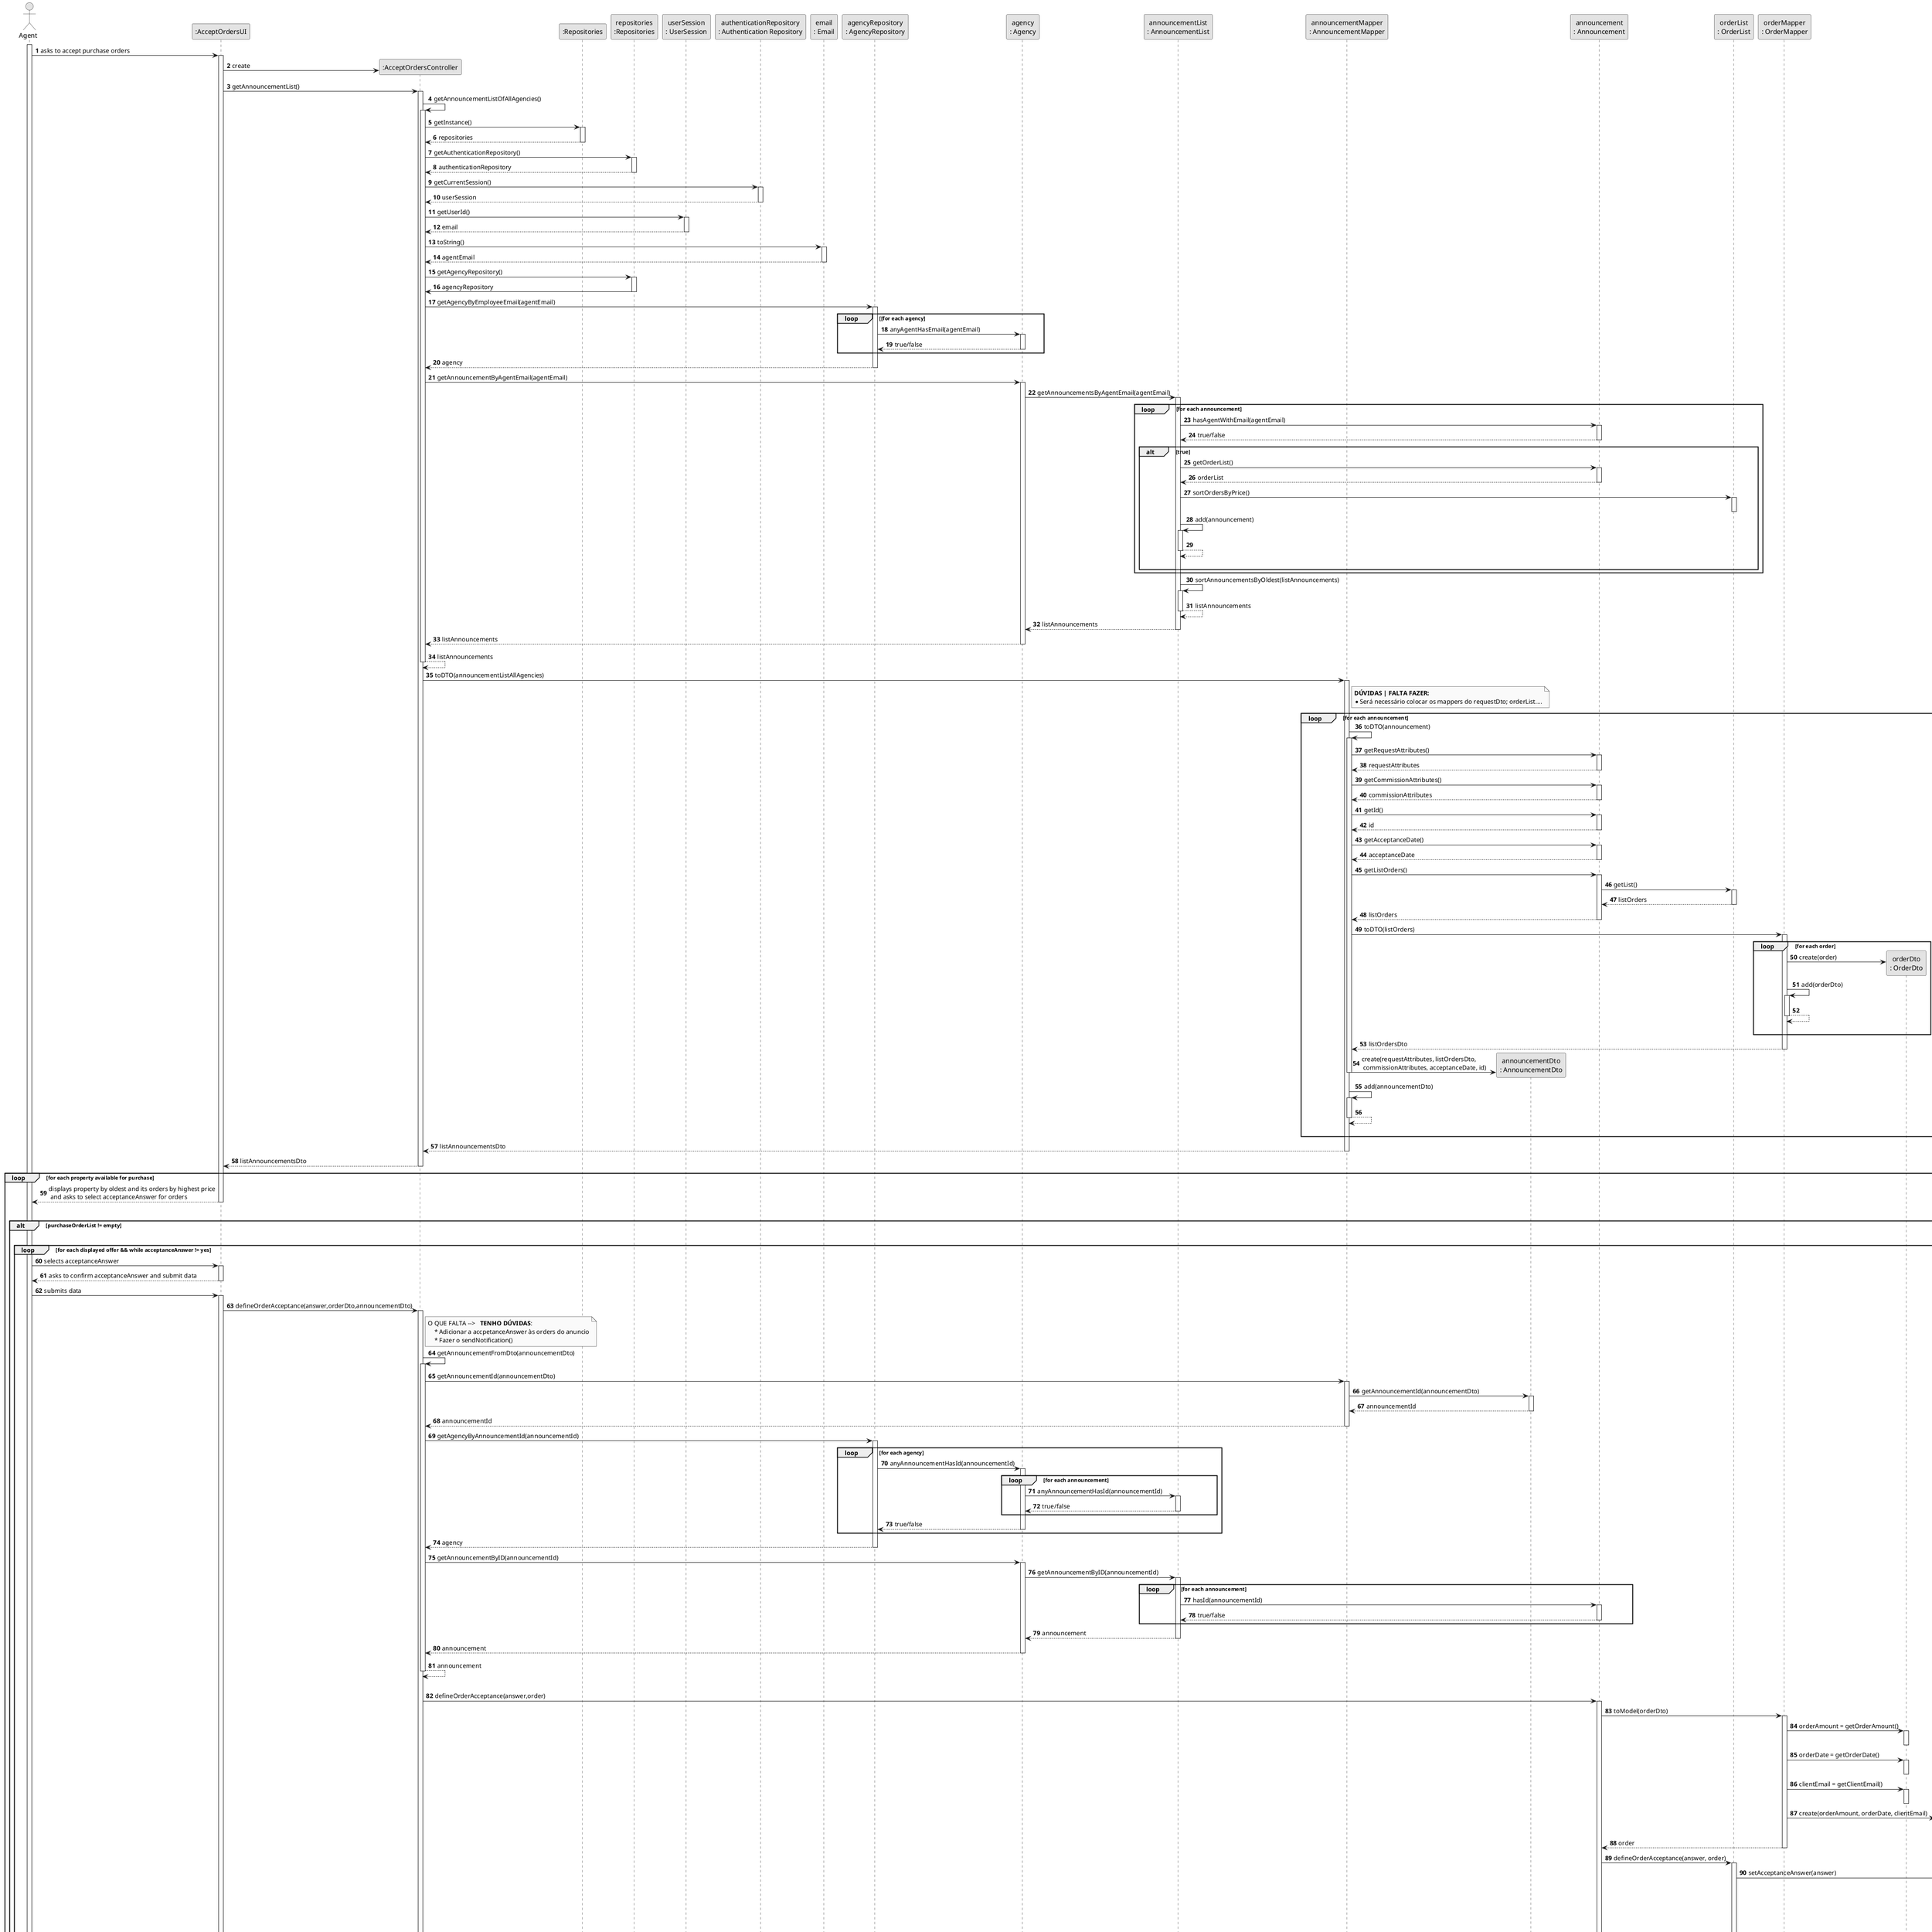 @startuml
skinparam monochrome true
skinparam packageStyle rectangle
skinparam shadowing false

autonumber

'hide footbox
actor "Agent" as ADM
 participant ":AcceptOrdersUI" as UI
 participant ":AcceptOrdersController" as CTRL
 participant ":Repositories" as RepositorySingleton
 participant "repositories\n:Repositories" as PLAT
 participant "userSession\n: UserSession" as UserSession
 participant "authenticationRepository\n: Authentication Repository" as AuthRep
 participant "email\n: Email" as Email
 participant "agencyRepository\n: AgencyRepository" as AgRep
 participant "agency\n: Agency" as AGENCY
 participant "announcementList\n: AnnouncementList" as AnnList
 participant "announcementMapper\n: AnnouncementMapper" as AnnMAPPER
 participant "announcementDto\n: AnnouncementDto" as AnnDTO
 participant "announcement\n: Announcement" as Announce
 participant "orderList\n: OrderList" as OrderList
 participant "orderMapper\n: OrderMapper" as OrderMapper
 participant "orderDto\n: OrderDto" as OrderDTO
 participant "order\n: Order" as Order
 participant "notification\n: Notification" as Notification


activate ADM
    ADM -> UI : asks to accept purchase orders
    activate UI

    UI -> CTRL** : create

    UI -> CTRL : getAnnouncementList()
    activate CTRL

    CTRL -> CTRL: getAnnouncementListOfAllAgencies()
    activate CTRL

    CTRL -> RepositorySingleton : getInstance()
    activate RepositorySingleton

    RepositorySingleton --> CTRL : repositories
    deactivate RepositorySingleton

     CTRL -> PLAT : getAuthenticationRepository()
     activate PLAT

     PLAT --> CTRL : authenticationRepository
     deactivate PLAT

     CTRL -> AuthRep : getCurrentSession()
     activate AuthRep

     AuthRep --> CTRL : userSession
     deactivate AuthRep

     CTRL -> UserSession : getUserId()
     activate UserSession

     UserSession --> CTRL : email
     deactivate UserSession

    CTRL -> Email : toString()
    activate Email

    Email --> CTRL : agentEmail
    deactivate Email

     CTRL -> PLAT :  getAgencyRepository()
     activate PLAT

     PLAT -> CTRL : agencyRepository
     deactivate PLAT
     CTRL -> AgRep: getAgencyByEmployeeEmail(agentEmail)
                 activate AgRep

                     loop [for each agency
                         AgRep -> AGENCY : anyAgentHasEmail(agentEmail)
                         activate AGENCY

                              AGENCY --> AgRep : true/false
                         deactivate AGENCY
                     end
                     AgRep --> CTRL : agency
                 deactivate AgRep


     CTRL -> AGENCY: getAnnouncementByAgentEmail(agentEmail)
     activate AGENCY


     AGENCY -> AnnList : getAnnouncementsByAgentEmail(agentEmail)
     activate AnnList
     loop for each announcement
     AnnList -> Announce : hasAgentWithEmail(agentEmail)
     activate Announce

     Announce --> AnnList : true/false
     deactivate Announce

         alt true
            AnnList -> Announce : getOrderList()
            activate Announce
            Announce --> AnnList: orderList
            deactivate Announce
            AnnList -> OrderList : sortOrdersByPrice()
            activate OrderList
            deactivate OrderList

            AnnList -> AnnList : add(announcement)
            activate AnnList
            AnnList --> AnnList :
            deactivate AnnList
         |||
         end alt
     end loop
     AnnList -> AnnList : sortAnnouncementsByOldest(listAnnouncements)
     activate AnnList
     AnnList --> AnnList: listAnnouncements
     deactivate AnnList

     AnnList --> AGENCY : listAnnouncements
     deactivate AnnList

     AGENCY --> CTRL : listAnnouncements
     deactivate AGENCY

     CTRL --> CTRL: listAnnouncements
     deactivate CTRL

    CTRL -> AnnMAPPER : toDTO(announcementListAllAgencies)
         activate AnnMAPPER

             note right AnnMAPPER
             **DÚVIDAS | FALTA FAZER:**
             * Será necessário colocar os mappers do requestDto; orderList....
             end note

             loop for each announcement

             AnnMAPPER -> AnnMAPPER : toDTO(announcement)
             activate AnnMAPPER

             AnnMAPPER -> Announce: getRequestAttributes()
             activate Announce
             Announce --> AnnMAPPER : requestAttributes
             deactivate Announce

             AnnMAPPER -> Announce: getCommissionAttributes()
             activate Announce
             Announce --> AnnMAPPER : commissionAttributes
             deactivate Announce

             AnnMAPPER -> Announce : getId()
             activate Announce
             Announce --> AnnMAPPER : id
             deactivate Announce

             AnnMAPPER -> Announce: getAcceptanceDate()
             activate Announce
             Announce --> AnnMAPPER : acceptanceDate
             deactivate Announce

             AnnMAPPER -> Announce:  getListOrders()
             activate Announce
             Announce -> OrderList : getList()
             activate OrderList

             OrderList --> Announce : listOrders
             deactivate OrderList
             Announce --> AnnMAPPER : listOrders
             deactivate Announce

             AnnMAPPER -> OrderMapper : toDTO(listOrders)
             activate OrderMapper

                    loop for each order
                    OrderMapper -> OrderDTO** : create(order)
                    OrderMapper -> OrderMapper : add(orderDto)
                    activate OrderMapper
                    OrderMapper --> OrderMapper
                    deactivate OrderMapper
                    |||
                    end loop

             OrderMapper --> AnnMAPPER: listOrdersDto
             deactivate OrderMapper

             AnnMAPPER -> AnnDTO**: create(requestAttributes, listOrdersDto,\n commissionAttributes, acceptanceDate, id)
             deactivate AnnMAPPER

             AnnMAPPER -> AnnMAPPER: add(announcementDto)
             activate AnnMAPPER

             AnnMAPPER --> AnnMAPPER:
             deactivate AnnMAPPER

             |||
             end loop

         AnnMAPPER --> CTRL : listAnnouncementsDto
         deactivate AnnMAPPER


     CTRL --> UI: listAnnouncementsDto
     deactivate CTRL

    loop for each property available for purchase

    UI --> ADM : displays property by oldest and its orders by highest price\n and asks to select acceptanceAnswer for orders
    deactivate UI
        |||
        alt purchaseOrderList != empty
            |||
            loop for each displayed offer && while acceptanceAnswer != yes

            ADM -> UI  : selects acceptanceAnswer
            activate UI

            UI --> ADM : asks to confirm acceptanceAnswer and submit data
            deactivate UI

            ADM -> UI  : submits data
            activate UI

            UI -> CTRL : defineOrderAcceptance(answer,orderDto,announcementDto)
            activate CTRL

                note right CTRL
                O QUE FALTA -->  ** TENHO DÚVIDAS**:
                    * Adicionar a accpetanceAnswer às orders do anuncio
                    * Fazer o sendNotification()
                end note
            CTRL -> CTRL: getAnnouncementFromDto(announcementDto)
            activate CTRL

                CTRL -> AnnMAPPER: getAnnouncementId(announcementDto)
                activate AnnMAPPER

                AnnMAPPER -> AnnDTO: getAnnouncementId(announcementDto)
                activate AnnDTO

                AnnDTO --> AnnMAPPER: announcementId
                deactivate AnnDTO

                AnnMAPPER --> CTRL: announcementId
                deactivate AnnMAPPER

                CTRL -> AgRep: getAgencyByAnnouncementId(announcementId)
                activate AgRep

                    loop for each agency

                    AgRep -> AGENCY :  anyAnnouncementHasId(announcementId)
                    activate AGENCY
                        loop for each announcement

                        AGENCY -> AnnList:  anyAnnouncementHasId(announcementId)
                        activate AnnList
                        AnnList --> AGENCY: true/false
                        deactivate AnnList

                        end loop
                    AGENCY --> AgRep: true/false
                    deactivate AGENCY

                    end loop

                AgRep --> CTRL : agency
                deactivate AgRep

                CTRL -> AGENCY :  getAnnouncementByID(announcementId)
                activate AGENCY

                AGENCY -> AnnList : getAnnouncementByID(announcementId)
                activate AnnList

                    loop  for each announcement

                    AnnList -> Announce : hasId(announcementId)
                    activate Announce

                    Announce -->AnnList :true/false
                    deactivate Announce

                    end loop

                AnnList --> AGENCY : announcement
                deactivate AnnList

                AGENCY --> CTRL : announcement
                deactivate AGENCY

            CTRL --> CTRL : announcement
            deactivate CTRL

            |||
            CTRL-> Announce : defineOrderAcceptance(answer,order)
            activate Announce

                Announce -> OrderMapper: toModel(orderDto)
                activate OrderMapper

                OrderMapper -> OrderDTO : orderAmount = getOrderAmount()
                activate OrderDTO
                deactivate OrderDTO

                OrderMapper -> OrderDTO : orderDate = getOrderDate()
                activate OrderDTO
                deactivate OrderDTO

                OrderMapper -> OrderDTO : clientEmail = getClientEmail()
                activate OrderDTO
                deactivate OrderDTO

                OrderMapper -> Order** : create(orderAmount, orderDate, clientEmail)

                OrderMapper --> Announce : order
                deactivate OrderMapper

                Announce -> OrderList : defineOrderAcceptance(answer, order)
                activate OrderList

                OrderList -> Order : setAcceptanceAnswer(answer)
                activate Order

                                note right Order
                                    Check if **file** needs to have **specific name**
                                end note

                Order -> Notification: sendOrderAcceptanceNotification(clientEmail, answer)
                activate Notification
                Notification --> Order : success
                deactivate Notification

                deactivate Order
                    alt answer == accept

                        loop for all the other orders
                            note right OrderList
                                **NEED TO:**
                                * Check which orders don't have a acceptanceAnswer, so that I only update those
                            end note

                        OrderList -> Order : rejectOrder()
                        activate Order

                        alt acceptanceAnswer != null
                        Order -> Order : setAcceptanceAnswer(answer)
                        activate Order

                        Order -> Notification: sendOrderAcceptanceNotification(clientEmail,answer)
                        activate Notification
                        deactivate Notification

                        Order --> Order:
                        deactivate Order
                         |||
                        end alt
                        deactivate Order
                        |||
                        end loop

                    end alt
                OrderList --> Announce: success
                deactivate OrderList

            Announce --> CTRL : success
            deactivate Announce

            CTRL --> UI : success
            deactivate CTRL

            UI --> ADM : displays operation success
            deactivate UI

            end loop
        |||
        end alt
    |||
    end loop

    deactivate ADM



@enduml